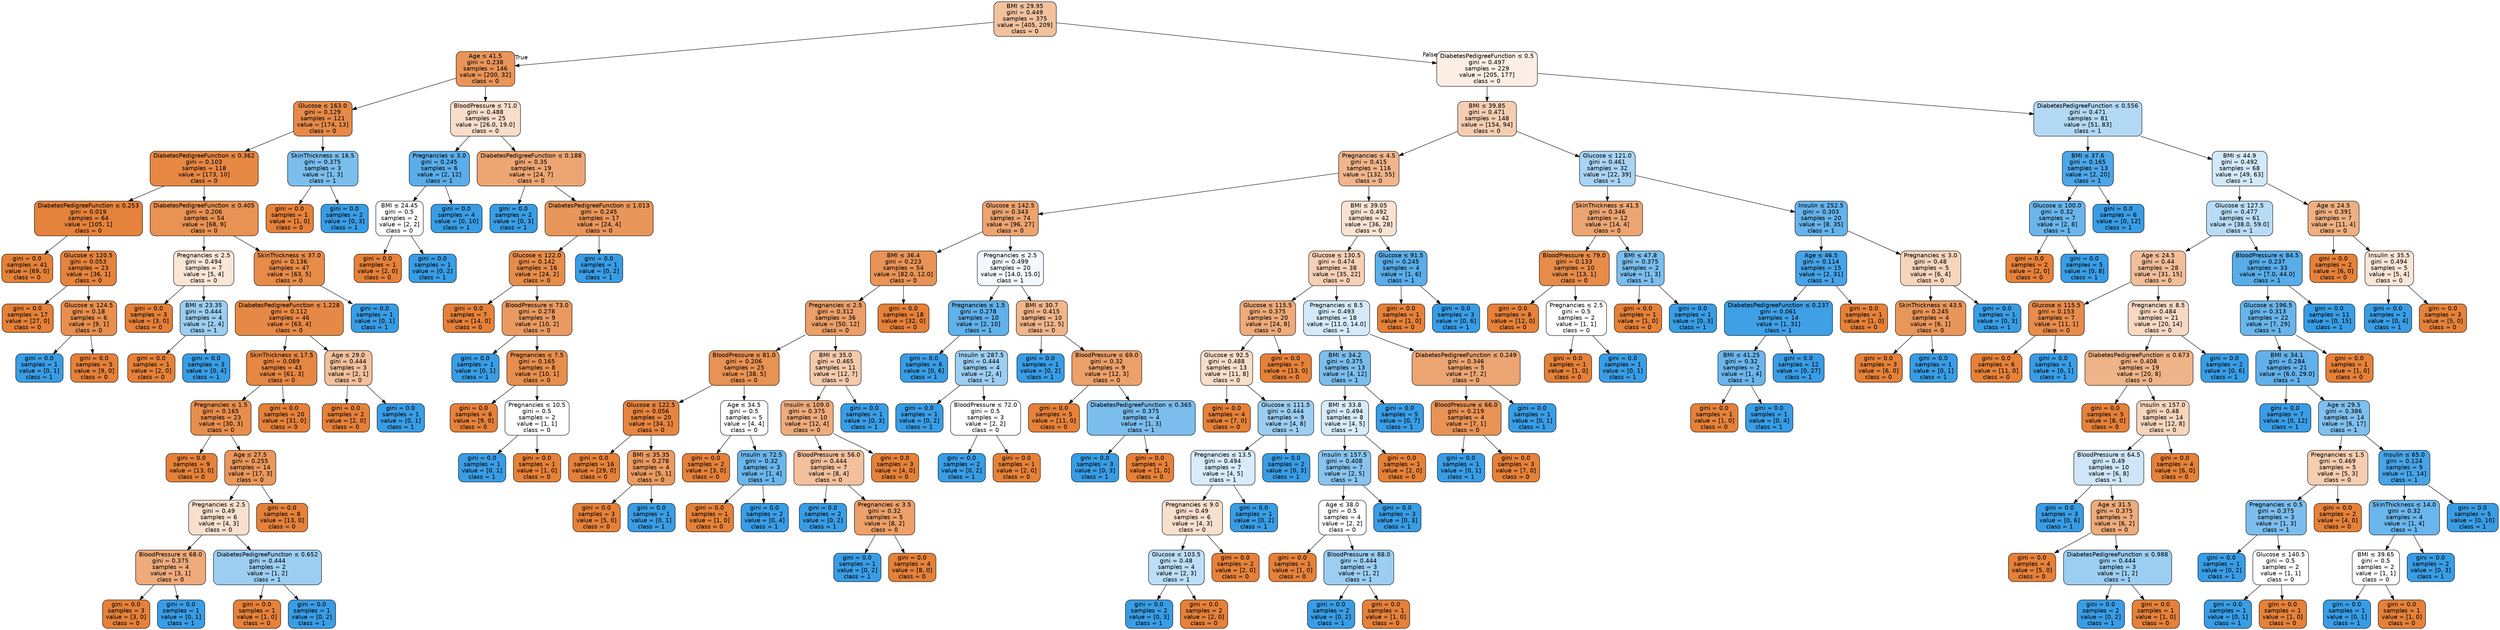 digraph Tree {
node [shape=box, style="filled, rounded", color="black", fontname="helvetica"] ;
edge [fontname="helvetica"] ;
0 [label=<BMI &le; 29.95<br/>gini = 0.449<br/>samples = 375<br/>value = [405, 209]<br/>class = 0>, fillcolor="#f2c29f"] ;
1 [label=<Age &le; 41.5<br/>gini = 0.238<br/>samples = 146<br/>value = [200, 32]<br/>class = 0>, fillcolor="#e99559"] ;
0 -> 1 [labeldistance=2.5, labelangle=45, headlabel="True"] ;
2 [label=<Glucose &le; 163.0<br/>gini = 0.129<br/>samples = 121<br/>value = [174, 13]<br/>class = 0>, fillcolor="#e78a48"] ;
1 -> 2 ;
3 [label=<DiabetesPedigreeFunction &le; 0.362<br/>gini = 0.103<br/>samples = 118<br/>value = [173, 10]<br/>class = 0>, fillcolor="#e78844"] ;
2 -> 3 ;
4 [label=<DiabetesPedigreeFunction &le; 0.253<br/>gini = 0.019<br/>samples = 64<br/>value = [105, 1]<br/>class = 0>, fillcolor="#e5823b"] ;
3 -> 4 ;
5 [label=<gini = 0.0<br/>samples = 41<br/>value = [69, 0]<br/>class = 0>, fillcolor="#e58139"] ;
4 -> 5 ;
6 [label=<Glucose &le; 120.5<br/>gini = 0.053<br/>samples = 23<br/>value = [36, 1]<br/>class = 0>, fillcolor="#e6843e"] ;
4 -> 6 ;
7 [label=<gini = 0.0<br/>samples = 17<br/>value = [27, 0]<br/>class = 0>, fillcolor="#e58139"] ;
6 -> 7 ;
8 [label=<Glucose &le; 124.5<br/>gini = 0.18<br/>samples = 6<br/>value = [9, 1]<br/>class = 0>, fillcolor="#e88f4f"] ;
6 -> 8 ;
9 [label=<gini = 0.0<br/>samples = 1<br/>value = [0, 1]<br/>class = 1>, fillcolor="#399de5"] ;
8 -> 9 ;
10 [label=<gini = 0.0<br/>samples = 5<br/>value = [9, 0]<br/>class = 0>, fillcolor="#e58139"] ;
8 -> 10 ;
11 [label=<DiabetesPedigreeFunction &le; 0.405<br/>gini = 0.206<br/>samples = 54<br/>value = [68, 9]<br/>class = 0>, fillcolor="#e89253"] ;
3 -> 11 ;
12 [label=<Pregnancies &le; 2.5<br/>gini = 0.494<br/>samples = 7<br/>value = [5, 4]<br/>class = 0>, fillcolor="#fae6d7"] ;
11 -> 12 ;
13 [label=<gini = 0.0<br/>samples = 3<br/>value = [3, 0]<br/>class = 0>, fillcolor="#e58139"] ;
12 -> 13 ;
14 [label=<BMI &le; 23.35<br/>gini = 0.444<br/>samples = 4<br/>value = [2, 4]<br/>class = 1>, fillcolor="#9ccef2"] ;
12 -> 14 ;
15 [label=<gini = 0.0<br/>samples = 1<br/>value = [2, 0]<br/>class = 0>, fillcolor="#e58139"] ;
14 -> 15 ;
16 [label=<gini = 0.0<br/>samples = 3<br/>value = [0, 4]<br/>class = 1>, fillcolor="#399de5"] ;
14 -> 16 ;
17 [label=<SkinThickness &le; 37.0<br/>gini = 0.136<br/>samples = 47<br/>value = [63, 5]<br/>class = 0>, fillcolor="#e78b49"] ;
11 -> 17 ;
18 [label=<DiabetesPedigreeFunction &le; 1.228<br/>gini = 0.112<br/>samples = 46<br/>value = [63, 4]<br/>class = 0>, fillcolor="#e78946"] ;
17 -> 18 ;
19 [label=<SkinThickness &le; 17.5<br/>gini = 0.089<br/>samples = 43<br/>value = [61, 3]<br/>class = 0>, fillcolor="#e68743"] ;
18 -> 19 ;
20 [label=<Pregnancies &le; 1.5<br/>gini = 0.165<br/>samples = 23<br/>value = [30, 3]<br/>class = 0>, fillcolor="#e88e4d"] ;
19 -> 20 ;
21 [label=<gini = 0.0<br/>samples = 9<br/>value = [13, 0]<br/>class = 0>, fillcolor="#e58139"] ;
20 -> 21 ;
22 [label=<Age &le; 27.5<br/>gini = 0.255<br/>samples = 14<br/>value = [17, 3]<br/>class = 0>, fillcolor="#ea975c"] ;
20 -> 22 ;
23 [label=<Pregnancies &le; 2.5<br/>gini = 0.49<br/>samples = 6<br/>value = [4, 3]<br/>class = 0>, fillcolor="#f8e0ce"] ;
22 -> 23 ;
24 [label=<BloodPressure &le; 68.0<br/>gini = 0.375<br/>samples = 4<br/>value = [3, 1]<br/>class = 0>, fillcolor="#eeab7b"] ;
23 -> 24 ;
25 [label=<gini = 0.0<br/>samples = 3<br/>value = [3, 0]<br/>class = 0>, fillcolor="#e58139"] ;
24 -> 25 ;
26 [label=<gini = 0.0<br/>samples = 1<br/>value = [0, 1]<br/>class = 1>, fillcolor="#399de5"] ;
24 -> 26 ;
27 [label=<DiabetesPedigreeFunction &le; 0.652<br/>gini = 0.444<br/>samples = 2<br/>value = [1, 2]<br/>class = 1>, fillcolor="#9ccef2"] ;
23 -> 27 ;
28 [label=<gini = 0.0<br/>samples = 1<br/>value = [1, 0]<br/>class = 0>, fillcolor="#e58139"] ;
27 -> 28 ;
29 [label=<gini = 0.0<br/>samples = 1<br/>value = [0, 2]<br/>class = 1>, fillcolor="#399de5"] ;
27 -> 29 ;
30 [label=<gini = 0.0<br/>samples = 8<br/>value = [13, 0]<br/>class = 0>, fillcolor="#e58139"] ;
22 -> 30 ;
31 [label=<gini = 0.0<br/>samples = 20<br/>value = [31, 0]<br/>class = 0>, fillcolor="#e58139"] ;
19 -> 31 ;
32 [label=<Age &le; 29.0<br/>gini = 0.444<br/>samples = 3<br/>value = [2, 1]<br/>class = 0>, fillcolor="#f2c09c"] ;
18 -> 32 ;
33 [label=<gini = 0.0<br/>samples = 2<br/>value = [2, 0]<br/>class = 0>, fillcolor="#e58139"] ;
32 -> 33 ;
34 [label=<gini = 0.0<br/>samples = 1<br/>value = [0, 1]<br/>class = 1>, fillcolor="#399de5"] ;
32 -> 34 ;
35 [label=<gini = 0.0<br/>samples = 1<br/>value = [0, 1]<br/>class = 1>, fillcolor="#399de5"] ;
17 -> 35 ;
36 [label=<SkinThickness &le; 16.5<br/>gini = 0.375<br/>samples = 3<br/>value = [1, 3]<br/>class = 1>, fillcolor="#7bbeee"] ;
2 -> 36 ;
37 [label=<gini = 0.0<br/>samples = 1<br/>value = [1, 0]<br/>class = 0>, fillcolor="#e58139"] ;
36 -> 37 ;
38 [label=<gini = 0.0<br/>samples = 2<br/>value = [0, 3]<br/>class = 1>, fillcolor="#399de5"] ;
36 -> 38 ;
39 [label=<BloodPressure &le; 71.0<br/>gini = 0.488<br/>samples = 25<br/>value = [26.0, 19.0]<br/>class = 0>, fillcolor="#f8ddca"] ;
1 -> 39 ;
40 [label=<Pregnancies &le; 3.0<br/>gini = 0.245<br/>samples = 6<br/>value = [2, 12]<br/>class = 1>, fillcolor="#5aade9"] ;
39 -> 40 ;
41 [label=<BMI &le; 24.45<br/>gini = 0.5<br/>samples = 2<br/>value = [2, 2]<br/>class = 0>, fillcolor="#ffffff"] ;
40 -> 41 ;
42 [label=<gini = 0.0<br/>samples = 1<br/>value = [2, 0]<br/>class = 0>, fillcolor="#e58139"] ;
41 -> 42 ;
43 [label=<gini = 0.0<br/>samples = 1<br/>value = [0, 2]<br/>class = 1>, fillcolor="#399de5"] ;
41 -> 43 ;
44 [label=<gini = 0.0<br/>samples = 4<br/>value = [0, 10]<br/>class = 1>, fillcolor="#399de5"] ;
40 -> 44 ;
45 [label=<DiabetesPedigreeFunction &le; 0.188<br/>gini = 0.35<br/>samples = 19<br/>value = [24, 7]<br/>class = 0>, fillcolor="#eda673"] ;
39 -> 45 ;
46 [label=<gini = 0.0<br/>samples = 2<br/>value = [0, 3]<br/>class = 1>, fillcolor="#399de5"] ;
45 -> 46 ;
47 [label=<DiabetesPedigreeFunction &le; 1.013<br/>gini = 0.245<br/>samples = 17<br/>value = [24, 4]<br/>class = 0>, fillcolor="#e9965a"] ;
45 -> 47 ;
48 [label=<Glucose &le; 122.0<br/>gini = 0.142<br/>samples = 16<br/>value = [24, 2]<br/>class = 0>, fillcolor="#e78c49"] ;
47 -> 48 ;
49 [label=<gini = 0.0<br/>samples = 7<br/>value = [14, 0]<br/>class = 0>, fillcolor="#e58139"] ;
48 -> 49 ;
50 [label=<BloodPressure &le; 73.0<br/>gini = 0.278<br/>samples = 9<br/>value = [10, 2]<br/>class = 0>, fillcolor="#ea9a61"] ;
48 -> 50 ;
51 [label=<gini = 0.0<br/>samples = 1<br/>value = [0, 1]<br/>class = 1>, fillcolor="#399de5"] ;
50 -> 51 ;
52 [label=<Pregnancies &le; 7.5<br/>gini = 0.165<br/>samples = 8<br/>value = [10, 1]<br/>class = 0>, fillcolor="#e88e4d"] ;
50 -> 52 ;
53 [label=<gini = 0.0<br/>samples = 6<br/>value = [9, 0]<br/>class = 0>, fillcolor="#e58139"] ;
52 -> 53 ;
54 [label=<Pregnancies &le; 10.5<br/>gini = 0.5<br/>samples = 2<br/>value = [1, 1]<br/>class = 0>, fillcolor="#ffffff"] ;
52 -> 54 ;
55 [label=<gini = 0.0<br/>samples = 1<br/>value = [0, 1]<br/>class = 1>, fillcolor="#399de5"] ;
54 -> 55 ;
56 [label=<gini = 0.0<br/>samples = 1<br/>value = [1, 0]<br/>class = 0>, fillcolor="#e58139"] ;
54 -> 56 ;
57 [label=<gini = 0.0<br/>samples = 1<br/>value = [0, 2]<br/>class = 1>, fillcolor="#399de5"] ;
47 -> 57 ;
58 [label=<DiabetesPedigreeFunction &le; 0.5<br/>gini = 0.497<br/>samples = 229<br/>value = [205, 177]<br/>class = 0>, fillcolor="#fbeee4"] ;
0 -> 58 [labeldistance=2.5, labelangle=-45, headlabel="False"] ;
59 [label=<BMI &le; 39.85<br/>gini = 0.471<br/>samples = 148<br/>value = [154, 94]<br/>class = 0>, fillcolor="#f5ceb2"] ;
58 -> 59 ;
60 [label=<Pregnancies &le; 4.5<br/>gini = 0.415<br/>samples = 116<br/>value = [132, 55]<br/>class = 0>, fillcolor="#f0b58b"] ;
59 -> 60 ;
61 [label=<Glucose &le; 142.5<br/>gini = 0.343<br/>samples = 74<br/>value = [96, 27]<br/>class = 0>, fillcolor="#eca471"] ;
60 -> 61 ;
62 [label=<BMI &le; 36.4<br/>gini = 0.223<br/>samples = 54<br/>value = [82.0, 12.0]<br/>class = 0>, fillcolor="#e99356"] ;
61 -> 62 ;
63 [label=<Pregnancies &le; 2.5<br/>gini = 0.312<br/>samples = 36<br/>value = [50, 12]<br/>class = 0>, fillcolor="#eb9f69"] ;
62 -> 63 ;
64 [label=<BloodPressure &le; 81.0<br/>gini = 0.206<br/>samples = 25<br/>value = [38, 5]<br/>class = 0>, fillcolor="#e89253"] ;
63 -> 64 ;
65 [label=<Glucose &le; 122.5<br/>gini = 0.056<br/>samples = 20<br/>value = [34, 1]<br/>class = 0>, fillcolor="#e6853f"] ;
64 -> 65 ;
66 [label=<gini = 0.0<br/>samples = 16<br/>value = [29, 0]<br/>class = 0>, fillcolor="#e58139"] ;
65 -> 66 ;
67 [label=<BMI &le; 35.35<br/>gini = 0.278<br/>samples = 4<br/>value = [5, 1]<br/>class = 0>, fillcolor="#ea9a61"] ;
65 -> 67 ;
68 [label=<gini = 0.0<br/>samples = 3<br/>value = [5, 0]<br/>class = 0>, fillcolor="#e58139"] ;
67 -> 68 ;
69 [label=<gini = 0.0<br/>samples = 1<br/>value = [0, 1]<br/>class = 1>, fillcolor="#399de5"] ;
67 -> 69 ;
70 [label=<Age &le; 34.5<br/>gini = 0.5<br/>samples = 5<br/>value = [4, 4]<br/>class = 0>, fillcolor="#ffffff"] ;
64 -> 70 ;
71 [label=<gini = 0.0<br/>samples = 2<br/>value = [3, 0]<br/>class = 0>, fillcolor="#e58139"] ;
70 -> 71 ;
72 [label=<Insulin &le; 72.5<br/>gini = 0.32<br/>samples = 3<br/>value = [1, 4]<br/>class = 1>, fillcolor="#6ab6ec"] ;
70 -> 72 ;
73 [label=<gini = 0.0<br/>samples = 1<br/>value = [1, 0]<br/>class = 0>, fillcolor="#e58139"] ;
72 -> 73 ;
74 [label=<gini = 0.0<br/>samples = 2<br/>value = [0, 4]<br/>class = 1>, fillcolor="#399de5"] ;
72 -> 74 ;
75 [label=<BMI &le; 35.0<br/>gini = 0.465<br/>samples = 11<br/>value = [12, 7]<br/>class = 0>, fillcolor="#f4caac"] ;
63 -> 75 ;
76 [label=<Insulin &le; 109.0<br/>gini = 0.375<br/>samples = 10<br/>value = [12, 4]<br/>class = 0>, fillcolor="#eeab7b"] ;
75 -> 76 ;
77 [label=<BloodPressure &le; 56.0<br/>gini = 0.444<br/>samples = 7<br/>value = [8, 4]<br/>class = 0>, fillcolor="#f2c09c"] ;
76 -> 77 ;
78 [label=<gini = 0.0<br/>samples = 2<br/>value = [0, 2]<br/>class = 1>, fillcolor="#399de5"] ;
77 -> 78 ;
79 [label=<Pregnancies &le; 3.5<br/>gini = 0.32<br/>samples = 5<br/>value = [8, 2]<br/>class = 0>, fillcolor="#eca06a"] ;
77 -> 79 ;
80 [label=<gini = 0.0<br/>samples = 1<br/>value = [0, 2]<br/>class = 1>, fillcolor="#399de5"] ;
79 -> 80 ;
81 [label=<gini = 0.0<br/>samples = 4<br/>value = [8, 0]<br/>class = 0>, fillcolor="#e58139"] ;
79 -> 81 ;
82 [label=<gini = 0.0<br/>samples = 3<br/>value = [4, 0]<br/>class = 0>, fillcolor="#e58139"] ;
76 -> 82 ;
83 [label=<gini = 0.0<br/>samples = 1<br/>value = [0, 3]<br/>class = 1>, fillcolor="#399de5"] ;
75 -> 83 ;
84 [label=<gini = 0.0<br/>samples = 18<br/>value = [32, 0]<br/>class = 0>, fillcolor="#e58139"] ;
62 -> 84 ;
85 [label=<Pregnancies &le; 2.5<br/>gini = 0.499<br/>samples = 20<br/>value = [14.0, 15.0]<br/>class = 1>, fillcolor="#f2f8fd"] ;
61 -> 85 ;
86 [label=<Pregnancies &le; 1.5<br/>gini = 0.278<br/>samples = 10<br/>value = [2, 10]<br/>class = 1>, fillcolor="#61b1ea"] ;
85 -> 86 ;
87 [label=<gini = 0.0<br/>samples = 6<br/>value = [0, 6]<br/>class = 1>, fillcolor="#399de5"] ;
86 -> 87 ;
88 [label=<Insulin &le; 287.5<br/>gini = 0.444<br/>samples = 4<br/>value = [2, 4]<br/>class = 1>, fillcolor="#9ccef2"] ;
86 -> 88 ;
89 [label=<gini = 0.0<br/>samples = 1<br/>value = [0, 2]<br/>class = 1>, fillcolor="#399de5"] ;
88 -> 89 ;
90 [label=<BloodPressure &le; 72.0<br/>gini = 0.5<br/>samples = 3<br/>value = [2, 2]<br/>class = 0>, fillcolor="#ffffff"] ;
88 -> 90 ;
91 [label=<gini = 0.0<br/>samples = 2<br/>value = [0, 2]<br/>class = 1>, fillcolor="#399de5"] ;
90 -> 91 ;
92 [label=<gini = 0.0<br/>samples = 1<br/>value = [2, 0]<br/>class = 0>, fillcolor="#e58139"] ;
90 -> 92 ;
93 [label=<BMI &le; 30.7<br/>gini = 0.415<br/>samples = 10<br/>value = [12, 5]<br/>class = 0>, fillcolor="#f0b58b"] ;
85 -> 93 ;
94 [label=<gini = 0.0<br/>samples = 1<br/>value = [0, 2]<br/>class = 1>, fillcolor="#399de5"] ;
93 -> 94 ;
95 [label=<BloodPressure &le; 69.0<br/>gini = 0.32<br/>samples = 9<br/>value = [12, 3]<br/>class = 0>, fillcolor="#eca06a"] ;
93 -> 95 ;
96 [label=<gini = 0.0<br/>samples = 5<br/>value = [11, 0]<br/>class = 0>, fillcolor="#e58139"] ;
95 -> 96 ;
97 [label=<DiabetesPedigreeFunction &le; 0.365<br/>gini = 0.375<br/>samples = 4<br/>value = [1, 3]<br/>class = 1>, fillcolor="#7bbeee"] ;
95 -> 97 ;
98 [label=<gini = 0.0<br/>samples = 3<br/>value = [0, 3]<br/>class = 1>, fillcolor="#399de5"] ;
97 -> 98 ;
99 [label=<gini = 0.0<br/>samples = 1<br/>value = [1, 0]<br/>class = 0>, fillcolor="#e58139"] ;
97 -> 99 ;
100 [label=<BMI &le; 39.05<br/>gini = 0.492<br/>samples = 42<br/>value = [36, 28]<br/>class = 0>, fillcolor="#f9e3d3"] ;
60 -> 100 ;
101 [label=<Glucose &le; 130.5<br/>gini = 0.474<br/>samples = 38<br/>value = [35, 22]<br/>class = 0>, fillcolor="#f5d0b5"] ;
100 -> 101 ;
102 [label=<Glucose &le; 115.5<br/>gini = 0.375<br/>samples = 20<br/>value = [24, 8]<br/>class = 0>, fillcolor="#eeab7b"] ;
101 -> 102 ;
103 [label=<Glucose &le; 92.5<br/>gini = 0.488<br/>samples = 13<br/>value = [11, 8]<br/>class = 0>, fillcolor="#f8ddc9"] ;
102 -> 103 ;
104 [label=<gini = 0.0<br/>samples = 4<br/>value = [7, 0]<br/>class = 0>, fillcolor="#e58139"] ;
103 -> 104 ;
105 [label=<Glucose &le; 111.5<br/>gini = 0.444<br/>samples = 9<br/>value = [4, 8]<br/>class = 1>, fillcolor="#9ccef2"] ;
103 -> 105 ;
106 [label=<Pregnancies &le; 13.5<br/>gini = 0.494<br/>samples = 7<br/>value = [4, 5]<br/>class = 1>, fillcolor="#d7ebfa"] ;
105 -> 106 ;
107 [label=<Pregnancies &le; 9.0<br/>gini = 0.49<br/>samples = 6<br/>value = [4, 3]<br/>class = 0>, fillcolor="#f8e0ce"] ;
106 -> 107 ;
108 [label=<Glucose &le; 103.5<br/>gini = 0.48<br/>samples = 4<br/>value = [2, 3]<br/>class = 1>, fillcolor="#bddef6"] ;
107 -> 108 ;
109 [label=<gini = 0.0<br/>samples = 2<br/>value = [0, 3]<br/>class = 1>, fillcolor="#399de5"] ;
108 -> 109 ;
110 [label=<gini = 0.0<br/>samples = 2<br/>value = [2, 0]<br/>class = 0>, fillcolor="#e58139"] ;
108 -> 110 ;
111 [label=<gini = 0.0<br/>samples = 2<br/>value = [2, 0]<br/>class = 0>, fillcolor="#e58139"] ;
107 -> 111 ;
112 [label=<gini = 0.0<br/>samples = 1<br/>value = [0, 2]<br/>class = 1>, fillcolor="#399de5"] ;
106 -> 112 ;
113 [label=<gini = 0.0<br/>samples = 2<br/>value = [0, 3]<br/>class = 1>, fillcolor="#399de5"] ;
105 -> 113 ;
114 [label=<gini = 0.0<br/>samples = 7<br/>value = [13, 0]<br/>class = 0>, fillcolor="#e58139"] ;
102 -> 114 ;
115 [label=<Pregnancies &le; 8.5<br/>gini = 0.493<br/>samples = 18<br/>value = [11.0, 14.0]<br/>class = 1>, fillcolor="#d5eaf9"] ;
101 -> 115 ;
116 [label=<BMI &le; 34.2<br/>gini = 0.375<br/>samples = 13<br/>value = [4, 12]<br/>class = 1>, fillcolor="#7bbeee"] ;
115 -> 116 ;
117 [label=<BMI &le; 33.8<br/>gini = 0.494<br/>samples = 8<br/>value = [4, 5]<br/>class = 1>, fillcolor="#d7ebfa"] ;
116 -> 117 ;
118 [label=<Insulin &le; 157.5<br/>gini = 0.408<br/>samples = 7<br/>value = [2, 5]<br/>class = 1>, fillcolor="#88c4ef"] ;
117 -> 118 ;
119 [label=<Age &le; 38.0<br/>gini = 0.5<br/>samples = 4<br/>value = [2, 2]<br/>class = 0>, fillcolor="#ffffff"] ;
118 -> 119 ;
120 [label=<gini = 0.0<br/>samples = 1<br/>value = [1, 0]<br/>class = 0>, fillcolor="#e58139"] ;
119 -> 120 ;
121 [label=<BloodPressure &le; 88.0<br/>gini = 0.444<br/>samples = 3<br/>value = [1, 2]<br/>class = 1>, fillcolor="#9ccef2"] ;
119 -> 121 ;
122 [label=<gini = 0.0<br/>samples = 2<br/>value = [0, 2]<br/>class = 1>, fillcolor="#399de5"] ;
121 -> 122 ;
123 [label=<gini = 0.0<br/>samples = 1<br/>value = [1, 0]<br/>class = 0>, fillcolor="#e58139"] ;
121 -> 123 ;
124 [label=<gini = 0.0<br/>samples = 3<br/>value = [0, 3]<br/>class = 1>, fillcolor="#399de5"] ;
118 -> 124 ;
125 [label=<gini = 0.0<br/>samples = 1<br/>value = [2, 0]<br/>class = 0>, fillcolor="#e58139"] ;
117 -> 125 ;
126 [label=<gini = 0.0<br/>samples = 5<br/>value = [0, 7]<br/>class = 1>, fillcolor="#399de5"] ;
116 -> 126 ;
127 [label=<DiabetesPedigreeFunction &le; 0.249<br/>gini = 0.346<br/>samples = 5<br/>value = [7, 2]<br/>class = 0>, fillcolor="#eca572"] ;
115 -> 127 ;
128 [label=<BloodPressure &le; 66.0<br/>gini = 0.219<br/>samples = 4<br/>value = [7, 1]<br/>class = 0>, fillcolor="#e99355"] ;
127 -> 128 ;
129 [label=<gini = 0.0<br/>samples = 1<br/>value = [0, 1]<br/>class = 1>, fillcolor="#399de5"] ;
128 -> 129 ;
130 [label=<gini = 0.0<br/>samples = 3<br/>value = [7, 0]<br/>class = 0>, fillcolor="#e58139"] ;
128 -> 130 ;
131 [label=<gini = 0.0<br/>samples = 1<br/>value = [0, 1]<br/>class = 1>, fillcolor="#399de5"] ;
127 -> 131 ;
132 [label=<Glucose &le; 91.5<br/>gini = 0.245<br/>samples = 4<br/>value = [1, 6]<br/>class = 1>, fillcolor="#5aade9"] ;
100 -> 132 ;
133 [label=<gini = 0.0<br/>samples = 1<br/>value = [1, 0]<br/>class = 0>, fillcolor="#e58139"] ;
132 -> 133 ;
134 [label=<gini = 0.0<br/>samples = 3<br/>value = [0, 6]<br/>class = 1>, fillcolor="#399de5"] ;
132 -> 134 ;
135 [label=<Glucose &le; 121.0<br/>gini = 0.461<br/>samples = 32<br/>value = [22, 39]<br/>class = 1>, fillcolor="#a9d4f4"] ;
59 -> 135 ;
136 [label=<SkinThickness &le; 41.5<br/>gini = 0.346<br/>samples = 12<br/>value = [14, 4]<br/>class = 0>, fillcolor="#eca572"] ;
135 -> 136 ;
137 [label=<BloodPressure &le; 79.0<br/>gini = 0.133<br/>samples = 10<br/>value = [13, 1]<br/>class = 0>, fillcolor="#e78b48"] ;
136 -> 137 ;
138 [label=<gini = 0.0<br/>samples = 8<br/>value = [12, 0]<br/>class = 0>, fillcolor="#e58139"] ;
137 -> 138 ;
139 [label=<Pregnancies &le; 2.5<br/>gini = 0.5<br/>samples = 2<br/>value = [1, 1]<br/>class = 0>, fillcolor="#ffffff"] ;
137 -> 139 ;
140 [label=<gini = 0.0<br/>samples = 1<br/>value = [1, 0]<br/>class = 0>, fillcolor="#e58139"] ;
139 -> 140 ;
141 [label=<gini = 0.0<br/>samples = 1<br/>value = [0, 1]<br/>class = 1>, fillcolor="#399de5"] ;
139 -> 141 ;
142 [label=<BMI &le; 47.8<br/>gini = 0.375<br/>samples = 2<br/>value = [1, 3]<br/>class = 1>, fillcolor="#7bbeee"] ;
136 -> 142 ;
143 [label=<gini = 0.0<br/>samples = 1<br/>value = [1, 0]<br/>class = 0>, fillcolor="#e58139"] ;
142 -> 143 ;
144 [label=<gini = 0.0<br/>samples = 1<br/>value = [0, 3]<br/>class = 1>, fillcolor="#399de5"] ;
142 -> 144 ;
145 [label=<Insulin &le; 252.5<br/>gini = 0.303<br/>samples = 20<br/>value = [8, 35]<br/>class = 1>, fillcolor="#66b3eb"] ;
135 -> 145 ;
146 [label=<Age &le; 46.5<br/>gini = 0.114<br/>samples = 15<br/>value = [2, 31]<br/>class = 1>, fillcolor="#46a3e7"] ;
145 -> 146 ;
147 [label=<DiabetesPedigreeFunction &le; 0.237<br/>gini = 0.061<br/>samples = 14<br/>value = [1, 31]<br/>class = 1>, fillcolor="#3fa0e6"] ;
146 -> 147 ;
148 [label=<BMI &le; 41.25<br/>gini = 0.32<br/>samples = 2<br/>value = [1, 4]<br/>class = 1>, fillcolor="#6ab6ec"] ;
147 -> 148 ;
149 [label=<gini = 0.0<br/>samples = 1<br/>value = [1, 0]<br/>class = 0>, fillcolor="#e58139"] ;
148 -> 149 ;
150 [label=<gini = 0.0<br/>samples = 1<br/>value = [0, 4]<br/>class = 1>, fillcolor="#399de5"] ;
148 -> 150 ;
151 [label=<gini = 0.0<br/>samples = 12<br/>value = [0, 27]<br/>class = 1>, fillcolor="#399de5"] ;
147 -> 151 ;
152 [label=<gini = 0.0<br/>samples = 1<br/>value = [1, 0]<br/>class = 0>, fillcolor="#e58139"] ;
146 -> 152 ;
153 [label=<Pregnancies &le; 3.0<br/>gini = 0.48<br/>samples = 5<br/>value = [6, 4]<br/>class = 0>, fillcolor="#f6d5bd"] ;
145 -> 153 ;
154 [label=<SkinThickness &le; 43.5<br/>gini = 0.245<br/>samples = 4<br/>value = [6, 1]<br/>class = 0>, fillcolor="#e9965a"] ;
153 -> 154 ;
155 [label=<gini = 0.0<br/>samples = 3<br/>value = [6, 0]<br/>class = 0>, fillcolor="#e58139"] ;
154 -> 155 ;
156 [label=<gini = 0.0<br/>samples = 1<br/>value = [0, 1]<br/>class = 1>, fillcolor="#399de5"] ;
154 -> 156 ;
157 [label=<gini = 0.0<br/>samples = 1<br/>value = [0, 3]<br/>class = 1>, fillcolor="#399de5"] ;
153 -> 157 ;
158 [label=<DiabetesPedigreeFunction &le; 0.556<br/>gini = 0.471<br/>samples = 81<br/>value = [51, 83]<br/>class = 1>, fillcolor="#b3d9f5"] ;
58 -> 158 ;
159 [label=<BMI &le; 37.6<br/>gini = 0.165<br/>samples = 13<br/>value = [2, 20]<br/>class = 1>, fillcolor="#4da7e8"] ;
158 -> 159 ;
160 [label=<Glucose &le; 100.0<br/>gini = 0.32<br/>samples = 7<br/>value = [2, 8]<br/>class = 1>, fillcolor="#6ab6ec"] ;
159 -> 160 ;
161 [label=<gini = 0.0<br/>samples = 2<br/>value = [2, 0]<br/>class = 0>, fillcolor="#e58139"] ;
160 -> 161 ;
162 [label=<gini = 0.0<br/>samples = 5<br/>value = [0, 8]<br/>class = 1>, fillcolor="#399de5"] ;
160 -> 162 ;
163 [label=<gini = 0.0<br/>samples = 6<br/>value = [0, 12]<br/>class = 1>, fillcolor="#399de5"] ;
159 -> 163 ;
164 [label=<BMI &le; 44.9<br/>gini = 0.492<br/>samples = 68<br/>value = [49, 63]<br/>class = 1>, fillcolor="#d3e9f9"] ;
158 -> 164 ;
165 [label=<Glucose &le; 127.5<br/>gini = 0.477<br/>samples = 61<br/>value = [38.0, 59.0]<br/>class = 1>, fillcolor="#b9dcf6"] ;
164 -> 165 ;
166 [label=<Age &le; 24.5<br/>gini = 0.44<br/>samples = 28<br/>value = [31, 15]<br/>class = 0>, fillcolor="#f2be99"] ;
165 -> 166 ;
167 [label=<Glucose &le; 115.5<br/>gini = 0.153<br/>samples = 7<br/>value = [11, 1]<br/>class = 0>, fillcolor="#e78c4b"] ;
166 -> 167 ;
168 [label=<gini = 0.0<br/>samples = 6<br/>value = [11, 0]<br/>class = 0>, fillcolor="#e58139"] ;
167 -> 168 ;
169 [label=<gini = 0.0<br/>samples = 1<br/>value = [0, 1]<br/>class = 1>, fillcolor="#399de5"] ;
167 -> 169 ;
170 [label=<Pregnancies &le; 8.5<br/>gini = 0.484<br/>samples = 21<br/>value = [20, 14]<br/>class = 0>, fillcolor="#f7d9c4"] ;
166 -> 170 ;
171 [label=<DiabetesPedigreeFunction &le; 0.673<br/>gini = 0.408<br/>samples = 19<br/>value = [20, 8]<br/>class = 0>, fillcolor="#efb388"] ;
170 -> 171 ;
172 [label=<gini = 0.0<br/>samples = 5<br/>value = [8, 0]<br/>class = 0>, fillcolor="#e58139"] ;
171 -> 172 ;
173 [label=<Insulin &le; 157.0<br/>gini = 0.48<br/>samples = 14<br/>value = [12, 8]<br/>class = 0>, fillcolor="#f6d5bd"] ;
171 -> 173 ;
174 [label=<BloodPressure &le; 64.5<br/>gini = 0.49<br/>samples = 10<br/>value = [6, 8]<br/>class = 1>, fillcolor="#cee6f8"] ;
173 -> 174 ;
175 [label=<gini = 0.0<br/>samples = 3<br/>value = [0, 6]<br/>class = 1>, fillcolor="#399de5"] ;
174 -> 175 ;
176 [label=<Age &le; 31.5<br/>gini = 0.375<br/>samples = 7<br/>value = [6, 2]<br/>class = 0>, fillcolor="#eeab7b"] ;
174 -> 176 ;
177 [label=<gini = 0.0<br/>samples = 4<br/>value = [5, 0]<br/>class = 0>, fillcolor="#e58139"] ;
176 -> 177 ;
178 [label=<DiabetesPedigreeFunction &le; 0.988<br/>gini = 0.444<br/>samples = 3<br/>value = [1, 2]<br/>class = 1>, fillcolor="#9ccef2"] ;
176 -> 178 ;
179 [label=<gini = 0.0<br/>samples = 2<br/>value = [0, 2]<br/>class = 1>, fillcolor="#399de5"] ;
178 -> 179 ;
180 [label=<gini = 0.0<br/>samples = 1<br/>value = [1, 0]<br/>class = 0>, fillcolor="#e58139"] ;
178 -> 180 ;
181 [label=<gini = 0.0<br/>samples = 4<br/>value = [6, 0]<br/>class = 0>, fillcolor="#e58139"] ;
173 -> 181 ;
182 [label=<gini = 0.0<br/>samples = 2<br/>value = [0, 6]<br/>class = 1>, fillcolor="#399de5"] ;
170 -> 182 ;
183 [label=<BloodPressure &le; 84.5<br/>gini = 0.237<br/>samples = 33<br/>value = [7.0, 44.0]<br/>class = 1>, fillcolor="#58ade9"] ;
165 -> 183 ;
184 [label=<Glucose &le; 196.5<br/>gini = 0.313<br/>samples = 22<br/>value = [7, 29]<br/>class = 1>, fillcolor="#69b5eb"] ;
183 -> 184 ;
185 [label=<BMI &le; 34.1<br/>gini = 0.284<br/>samples = 21<br/>value = [6.0, 29.0]<br/>class = 1>, fillcolor="#62b1ea"] ;
184 -> 185 ;
186 [label=<gini = 0.0<br/>samples = 7<br/>value = [0, 12]<br/>class = 1>, fillcolor="#399de5"] ;
185 -> 186 ;
187 [label=<Age &le; 29.5<br/>gini = 0.386<br/>samples = 14<br/>value = [6, 17]<br/>class = 1>, fillcolor="#7fc0ee"] ;
185 -> 187 ;
188 [label=<Pregnancies &le; 1.5<br/>gini = 0.469<br/>samples = 5<br/>value = [5, 3]<br/>class = 0>, fillcolor="#f5cdb0"] ;
187 -> 188 ;
189 [label=<Pregnancies &le; 0.5<br/>gini = 0.375<br/>samples = 3<br/>value = [1, 3]<br/>class = 1>, fillcolor="#7bbeee"] ;
188 -> 189 ;
190 [label=<gini = 0.0<br/>samples = 1<br/>value = [0, 2]<br/>class = 1>, fillcolor="#399de5"] ;
189 -> 190 ;
191 [label=<Glucose &le; 140.5<br/>gini = 0.5<br/>samples = 2<br/>value = [1, 1]<br/>class = 0>, fillcolor="#ffffff"] ;
189 -> 191 ;
192 [label=<gini = 0.0<br/>samples = 1<br/>value = [0, 1]<br/>class = 1>, fillcolor="#399de5"] ;
191 -> 192 ;
193 [label=<gini = 0.0<br/>samples = 1<br/>value = [1, 0]<br/>class = 0>, fillcolor="#e58139"] ;
191 -> 193 ;
194 [label=<gini = 0.0<br/>samples = 2<br/>value = [4, 0]<br/>class = 0>, fillcolor="#e58139"] ;
188 -> 194 ;
195 [label=<Insulin &le; 65.0<br/>gini = 0.124<br/>samples = 9<br/>value = [1, 14]<br/>class = 1>, fillcolor="#47a4e7"] ;
187 -> 195 ;
196 [label=<SkinThickness &le; 14.0<br/>gini = 0.32<br/>samples = 4<br/>value = [1, 4]<br/>class = 1>, fillcolor="#6ab6ec"] ;
195 -> 196 ;
197 [label=<BMI &le; 39.65<br/>gini = 0.5<br/>samples = 2<br/>value = [1, 1]<br/>class = 0>, fillcolor="#ffffff"] ;
196 -> 197 ;
198 [label=<gini = 0.0<br/>samples = 1<br/>value = [0, 1]<br/>class = 1>, fillcolor="#399de5"] ;
197 -> 198 ;
199 [label=<gini = 0.0<br/>samples = 1<br/>value = [1, 0]<br/>class = 0>, fillcolor="#e58139"] ;
197 -> 199 ;
200 [label=<gini = 0.0<br/>samples = 2<br/>value = [0, 3]<br/>class = 1>, fillcolor="#399de5"] ;
196 -> 200 ;
201 [label=<gini = 0.0<br/>samples = 5<br/>value = [0, 10]<br/>class = 1>, fillcolor="#399de5"] ;
195 -> 201 ;
202 [label=<gini = 0.0<br/>samples = 1<br/>value = [1, 0]<br/>class = 0>, fillcolor="#e58139"] ;
184 -> 202 ;
203 [label=<gini = 0.0<br/>samples = 11<br/>value = [0, 15]<br/>class = 1>, fillcolor="#399de5"] ;
183 -> 203 ;
204 [label=<Age &le; 24.5<br/>gini = 0.391<br/>samples = 7<br/>value = [11, 4]<br/>class = 0>, fillcolor="#eeaf81"] ;
164 -> 204 ;
205 [label=<gini = 0.0<br/>samples = 2<br/>value = [6, 0]<br/>class = 0>, fillcolor="#e58139"] ;
204 -> 205 ;
206 [label=<Insulin &le; 35.5<br/>gini = 0.494<br/>samples = 5<br/>value = [5, 4]<br/>class = 0>, fillcolor="#fae6d7"] ;
204 -> 206 ;
207 [label=<gini = 0.0<br/>samples = 2<br/>value = [0, 4]<br/>class = 1>, fillcolor="#399de5"] ;
206 -> 207 ;
208 [label=<gini = 0.0<br/>samples = 3<br/>value = [5, 0]<br/>class = 0>, fillcolor="#e58139"] ;
206 -> 208 ;
}